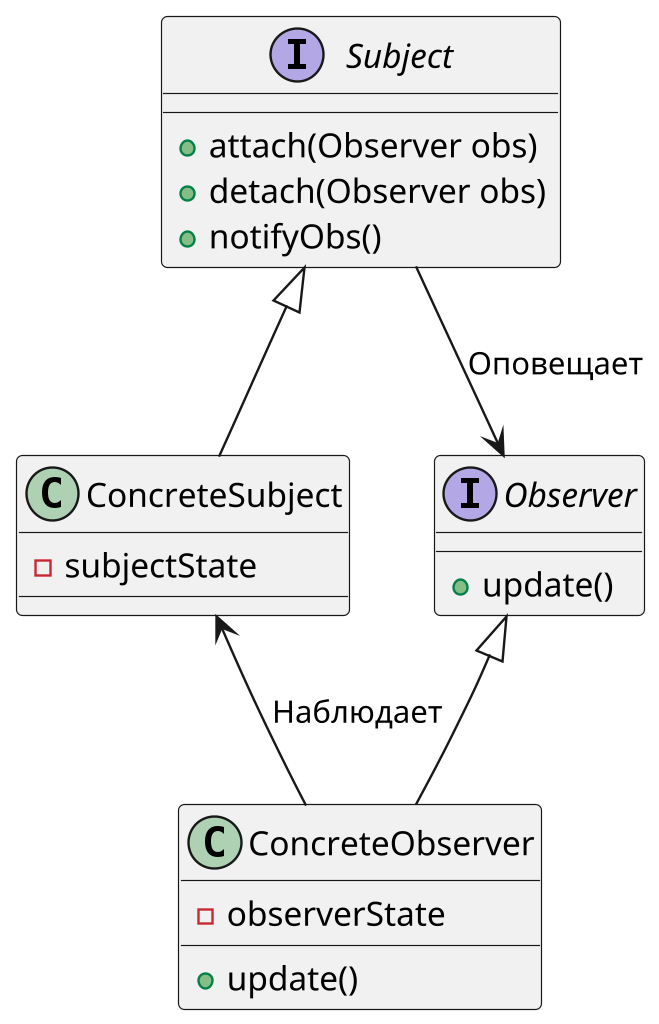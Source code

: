 @startuml
scale 1024 height

interface Subject{
    +attach(Observer obs)
    +detach(Observer obs)
    +notifyObs()
}

class ConcreteSubject{
    -subjectState
}

interface Observer{
    +update()
}

class ConcreteObserver{
    -observerState
    +update()
}

Subject <|-- ConcreteSubject
Subject --> Observer : Оповещает
Observer <|-- ConcreteObserver
ConcreteSubject <-- ConcreteObserver : Наблюдает

@enduml